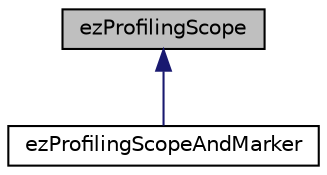 digraph "ezProfilingScope"
{
 // LATEX_PDF_SIZE
  edge [fontname="Helvetica",fontsize="10",labelfontname="Helvetica",labelfontsize="10"];
  node [fontname="Helvetica",fontsize="10",shape=record];
  Node1 [label="ezProfilingScope",height=0.2,width=0.4,color="black", fillcolor="grey75", style="filled", fontcolor="black",tooltip="This class encapsulates a profiling scope."];
  Node1 -> Node2 [dir="back",color="midnightblue",fontsize="10",style="solid",fontname="Helvetica"];
  Node2 [label="ezProfilingScopeAndMarker",height=0.2,width=0.4,color="black", fillcolor="white", style="filled",URL="$d3/d09/classez_profiling_scope_and_marker.htm",tooltip="Sets profiling marker and GPU timings for the current scope."];
}

